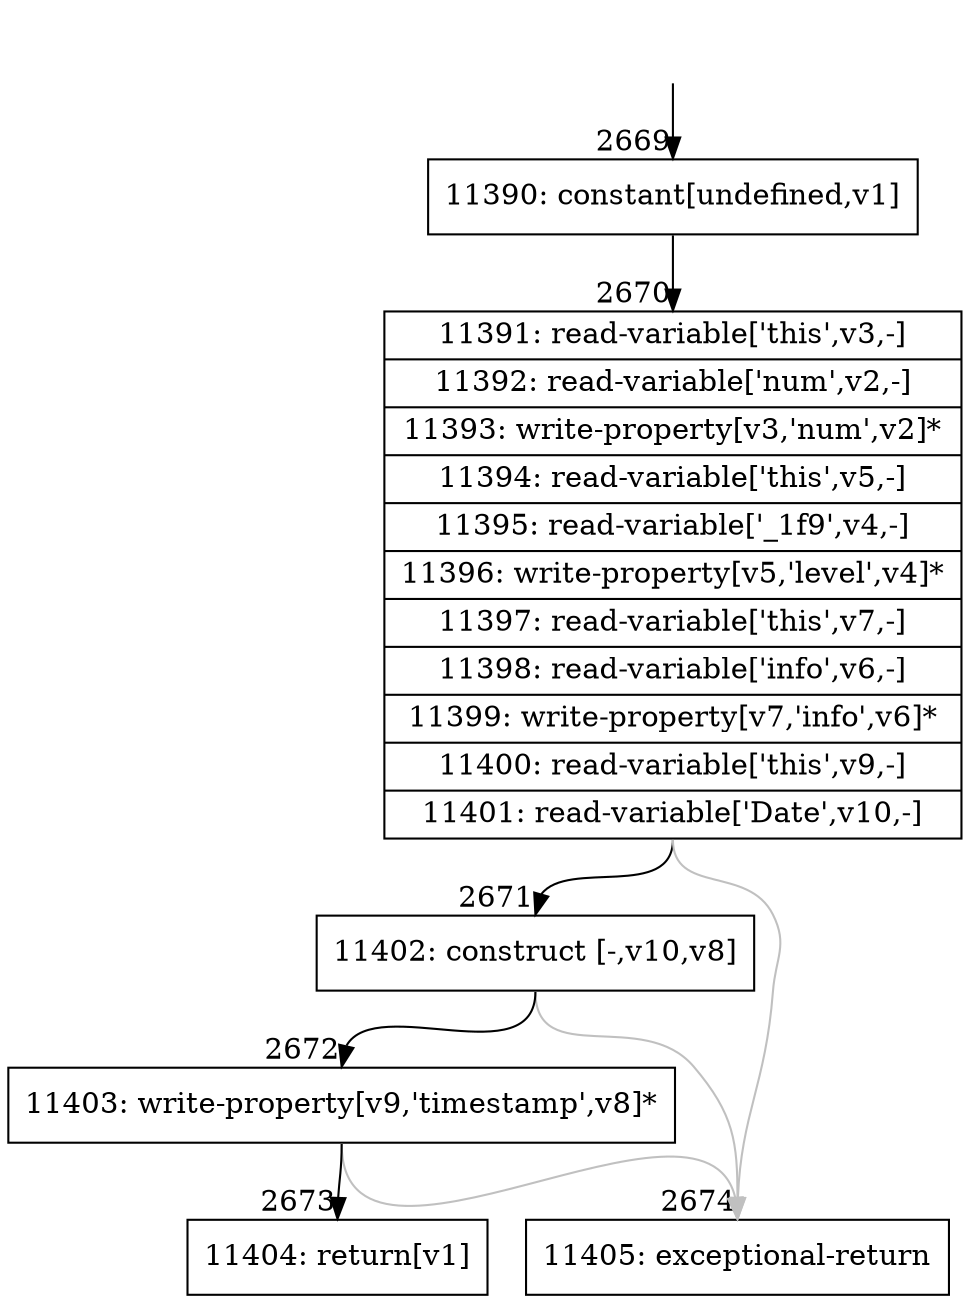 digraph {
rankdir="TD"
BB_entry205[shape=none,label=""];
BB_entry205 -> BB2669 [tailport=s, headport=n, headlabel="    2669"]
BB2669 [shape=record label="{11390: constant[undefined,v1]}" ] 
BB2669 -> BB2670 [tailport=s, headport=n, headlabel="      2670"]
BB2670 [shape=record label="{11391: read-variable['this',v3,-]|11392: read-variable['num',v2,-]|11393: write-property[v3,'num',v2]*|11394: read-variable['this',v5,-]|11395: read-variable['_1f9',v4,-]|11396: write-property[v5,'level',v4]*|11397: read-variable['this',v7,-]|11398: read-variable['info',v6,-]|11399: write-property[v7,'info',v6]*|11400: read-variable['this',v9,-]|11401: read-variable['Date',v10,-]}" ] 
BB2670 -> BB2671 [tailport=s, headport=n, headlabel="      2671"]
BB2670 -> BB2674 [tailport=s, headport=n, color=gray, headlabel="      2674"]
BB2671 [shape=record label="{11402: construct [-,v10,v8]}" ] 
BB2671 -> BB2672 [tailport=s, headport=n, headlabel="      2672"]
BB2671 -> BB2674 [tailport=s, headport=n, color=gray]
BB2672 [shape=record label="{11403: write-property[v9,'timestamp',v8]*}" ] 
BB2672 -> BB2673 [tailport=s, headport=n, headlabel="      2673"]
BB2672 -> BB2674 [tailport=s, headport=n, color=gray]
BB2673 [shape=record label="{11404: return[v1]}" ] 
BB2674 [shape=record label="{11405: exceptional-return}" ] 
//#$~ 1712
}
